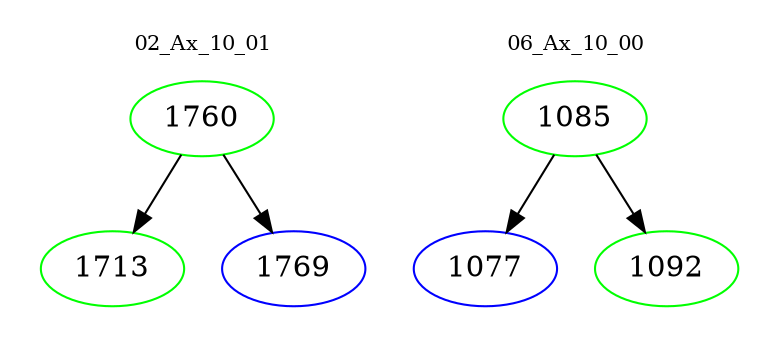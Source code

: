 digraph{
subgraph cluster_0 {
color = white
label = "02_Ax_10_01";
fontsize=10;
T0_1760 [label="1760", color="green"]
T0_1760 -> T0_1713 [color="black"]
T0_1713 [label="1713", color="green"]
T0_1760 -> T0_1769 [color="black"]
T0_1769 [label="1769", color="blue"]
}
subgraph cluster_1 {
color = white
label = "06_Ax_10_00";
fontsize=10;
T1_1085 [label="1085", color="green"]
T1_1085 -> T1_1077 [color="black"]
T1_1077 [label="1077", color="blue"]
T1_1085 -> T1_1092 [color="black"]
T1_1092 [label="1092", color="green"]
}
}
